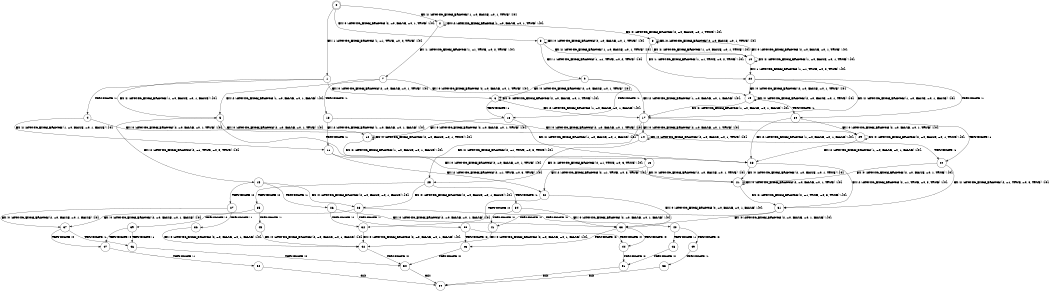 digraph BCG {
size = "7, 10.5";
center = TRUE;
node [shape = circle];
0 [peripheries = 2];
0 -> 1 [label = "EX !1 !ATOMIC_EXCH_BRANCH (1, +1, TRUE, +0, 2, TRUE) !{0}"];
0 -> 2 [label = "EX !2 !ATOMIC_EXCH_BRANCH (1, +0, FALSE, +0, 1, TRUE) !{0}"];
0 -> 3 [label = "EX !0 !ATOMIC_EXCH_BRANCH (2, +0, FALSE, +0, 1, TRUE) !{0}"];
1 -> 4 [label = "TERMINATE !1"];
1 -> 5 [label = "EX !2 !ATOMIC_EXCH_BRANCH (1, +0, FALSE, +0, 1, FALSE) !{0}"];
1 -> 6 [label = "EX !0 !ATOMIC_EXCH_BRANCH (2, +0, FALSE, +0, 1, TRUE) !{0}"];
2 -> 7 [label = "EX !1 !ATOMIC_EXCH_BRANCH (1, +1, TRUE, +0, 2, TRUE) !{0}"];
2 -> 8 [label = "EX !0 !ATOMIC_EXCH_BRANCH (2, +0, FALSE, +0, 1, TRUE) !{0}"];
2 -> 2 [label = "EX !2 !ATOMIC_EXCH_BRANCH (1, +0, FALSE, +0, 1, TRUE) !{0}"];
3 -> 9 [label = "EX !1 !ATOMIC_EXCH_BRANCH (1, +1, TRUE, +0, 2, TRUE) !{0}"];
3 -> 10 [label = "EX !2 !ATOMIC_EXCH_BRANCH (1, +0, FALSE, +0, 1, TRUE) !{0}"];
3 -> 3 [label = "EX !0 !ATOMIC_EXCH_BRANCH (2, +0, FALSE, +0, 1, TRUE) !{0}"];
4 -> 11 [label = "EX !2 !ATOMIC_EXCH_BRANCH (1, +0, FALSE, +0, 1, FALSE) !{0}"];
4 -> 12 [label = "EX !0 !ATOMIC_EXCH_BRANCH (2, +0, FALSE, +0, 1, TRUE) !{0}"];
5 -> 13 [label = "TERMINATE !1"];
5 -> 14 [label = "EX !0 !ATOMIC_EXCH_BRANCH (2, +0, FALSE, +0, 1, TRUE) !{0}"];
5 -> 15 [label = "EX !2 !ATOMIC_EXCH_BRANCH (2, +1, TRUE, +0, 3, TRUE) !{0}"];
6 -> 16 [label = "TERMINATE !1"];
6 -> 17 [label = "EX !2 !ATOMIC_EXCH_BRANCH (1, +0, FALSE, +0, 1, FALSE) !{0}"];
6 -> 6 [label = "EX !0 !ATOMIC_EXCH_BRANCH (2, +0, FALSE, +0, 1, TRUE) !{0}"];
7 -> 18 [label = "TERMINATE !1"];
7 -> 19 [label = "EX !0 !ATOMIC_EXCH_BRANCH (2, +0, FALSE, +0, 1, TRUE) !{0}"];
7 -> 5 [label = "EX !2 !ATOMIC_EXCH_BRANCH (1, +0, FALSE, +0, 1, FALSE) !{0}"];
8 -> 20 [label = "EX !1 !ATOMIC_EXCH_BRANCH (1, +1, TRUE, +0, 2, TRUE) !{0}"];
8 -> 10 [label = "EX !2 !ATOMIC_EXCH_BRANCH (1, +0, FALSE, +0, 1, TRUE) !{0}"];
8 -> 8 [label = "EX !0 !ATOMIC_EXCH_BRANCH (2, +0, FALSE, +0, 1, TRUE) !{0}"];
9 -> 16 [label = "TERMINATE !1"];
9 -> 17 [label = "EX !2 !ATOMIC_EXCH_BRANCH (1, +0, FALSE, +0, 1, FALSE) !{0}"];
9 -> 6 [label = "EX !0 !ATOMIC_EXCH_BRANCH (2, +0, FALSE, +0, 1, TRUE) !{0}"];
10 -> 20 [label = "EX !1 !ATOMIC_EXCH_BRANCH (1, +1, TRUE, +0, 2, TRUE) !{0}"];
10 -> 10 [label = "EX !2 !ATOMIC_EXCH_BRANCH (1, +0, FALSE, +0, 1, TRUE) !{0}"];
10 -> 8 [label = "EX !0 !ATOMIC_EXCH_BRANCH (2, +0, FALSE, +0, 1, TRUE) !{0}"];
11 -> 21 [label = "EX !0 !ATOMIC_EXCH_BRANCH (2, +0, FALSE, +0, 1, TRUE) !{0}"];
11 -> 22 [label = "EX !2 !ATOMIC_EXCH_BRANCH (2, +1, TRUE, +0, 3, TRUE) !{0}"];
12 -> 23 [label = "EX !2 !ATOMIC_EXCH_BRANCH (1, +0, FALSE, +0, 1, FALSE) !{0}"];
12 -> 12 [label = "EX !0 !ATOMIC_EXCH_BRANCH (2, +0, FALSE, +0, 1, TRUE) !{0}"];
13 -> 21 [label = "EX !0 !ATOMIC_EXCH_BRANCH (2, +0, FALSE, +0, 1, TRUE) !{0}"];
13 -> 22 [label = "EX !2 !ATOMIC_EXCH_BRANCH (2, +1, TRUE, +0, 3, TRUE) !{0}"];
14 -> 24 [label = "TERMINATE !1"];
14 -> 25 [label = "EX !2 !ATOMIC_EXCH_BRANCH (2, +1, TRUE, +0, 3, TRUE) !{0}"];
14 -> 14 [label = "EX !0 !ATOMIC_EXCH_BRANCH (2, +0, FALSE, +0, 1, TRUE) !{0}"];
15 -> 26 [label = "TERMINATE !1"];
15 -> 27 [label = "TERMINATE !2"];
15 -> 28 [label = "EX !0 !ATOMIC_EXCH_BRANCH (2, +0, FALSE, +0, 1, FALSE) !{0}"];
16 -> 23 [label = "EX !2 !ATOMIC_EXCH_BRANCH (1, +0, FALSE, +0, 1, FALSE) !{0}"];
16 -> 12 [label = "EX !0 !ATOMIC_EXCH_BRANCH (2, +0, FALSE, +0, 1, TRUE) !{0}"];
17 -> 24 [label = "TERMINATE !1"];
17 -> 25 [label = "EX !2 !ATOMIC_EXCH_BRANCH (2, +1, TRUE, +0, 3, TRUE) !{0}"];
17 -> 14 [label = "EX !0 !ATOMIC_EXCH_BRANCH (2, +0, FALSE, +0, 1, TRUE) !{0}"];
18 -> 29 [label = "EX !0 !ATOMIC_EXCH_BRANCH (2, +0, FALSE, +0, 1, TRUE) !{0}"];
18 -> 11 [label = "EX !2 !ATOMIC_EXCH_BRANCH (1, +0, FALSE, +0, 1, FALSE) !{0}"];
19 -> 30 [label = "TERMINATE !1"];
19 -> 17 [label = "EX !2 !ATOMIC_EXCH_BRANCH (1, +0, FALSE, +0, 1, FALSE) !{0}"];
19 -> 19 [label = "EX !0 !ATOMIC_EXCH_BRANCH (2, +0, FALSE, +0, 1, TRUE) !{0}"];
20 -> 30 [label = "TERMINATE !1"];
20 -> 17 [label = "EX !2 !ATOMIC_EXCH_BRANCH (1, +0, FALSE, +0, 1, FALSE) !{0}"];
20 -> 19 [label = "EX !0 !ATOMIC_EXCH_BRANCH (2, +0, FALSE, +0, 1, TRUE) !{0}"];
21 -> 31 [label = "EX !2 !ATOMIC_EXCH_BRANCH (2, +1, TRUE, +0, 3, TRUE) !{0}"];
21 -> 21 [label = "EX !0 !ATOMIC_EXCH_BRANCH (2, +0, FALSE, +0, 1, TRUE) !{0}"];
22 -> 32 [label = "TERMINATE !2"];
22 -> 33 [label = "EX !0 !ATOMIC_EXCH_BRANCH (2, +0, FALSE, +0, 1, FALSE) !{0}"];
23 -> 31 [label = "EX !2 !ATOMIC_EXCH_BRANCH (2, +1, TRUE, +0, 3, TRUE) !{0}"];
23 -> 21 [label = "EX !0 !ATOMIC_EXCH_BRANCH (2, +0, FALSE, +0, 1, TRUE) !{0}"];
24 -> 31 [label = "EX !2 !ATOMIC_EXCH_BRANCH (2, +1, TRUE, +0, 3, TRUE) !{0}"];
24 -> 21 [label = "EX !0 !ATOMIC_EXCH_BRANCH (2, +0, FALSE, +0, 1, TRUE) !{0}"];
25 -> 34 [label = "TERMINATE !1"];
25 -> 35 [label = "TERMINATE !2"];
25 -> 28 [label = "EX !0 !ATOMIC_EXCH_BRANCH (2, +0, FALSE, +0, 1, FALSE) !{0}"];
26 -> 32 [label = "TERMINATE !2"];
26 -> 33 [label = "EX !0 !ATOMIC_EXCH_BRANCH (2, +0, FALSE, +0, 1, FALSE) !{0}"];
27 -> 36 [label = "TERMINATE !1"];
27 -> 37 [label = "EX !0 !ATOMIC_EXCH_BRANCH (2, +0, FALSE, +0, 1, FALSE) !{0}"];
28 -> 38 [label = "TERMINATE !1"];
28 -> 39 [label = "TERMINATE !2"];
28 -> 40 [label = "TERMINATE !0"];
29 -> 23 [label = "EX !2 !ATOMIC_EXCH_BRANCH (1, +0, FALSE, +0, 1, FALSE) !{0}"];
29 -> 29 [label = "EX !0 !ATOMIC_EXCH_BRANCH (2, +0, FALSE, +0, 1, TRUE) !{0}"];
30 -> 23 [label = "EX !2 !ATOMIC_EXCH_BRANCH (1, +0, FALSE, +0, 1, FALSE) !{0}"];
30 -> 29 [label = "EX !0 !ATOMIC_EXCH_BRANCH (2, +0, FALSE, +0, 1, TRUE) !{0}"];
31 -> 41 [label = "TERMINATE !2"];
31 -> 33 [label = "EX !0 !ATOMIC_EXCH_BRANCH (2, +0, FALSE, +0, 1, FALSE) !{0}"];
32 -> 42 [label = "EX !0 !ATOMIC_EXCH_BRANCH (2, +0, FALSE, +0, 1, FALSE) !{0}"];
33 -> 43 [label = "TERMINATE !2"];
33 -> 44 [label = "TERMINATE !0"];
34 -> 41 [label = "TERMINATE !2"];
34 -> 33 [label = "EX !0 !ATOMIC_EXCH_BRANCH (2, +0, FALSE, +0, 1, FALSE) !{0}"];
35 -> 45 [label = "TERMINATE !1"];
35 -> 37 [label = "EX !0 !ATOMIC_EXCH_BRANCH (2, +0, FALSE, +0, 1, FALSE) !{0}"];
36 -> 42 [label = "EX !0 !ATOMIC_EXCH_BRANCH (2, +0, FALSE, +0, 1, FALSE) !{0}"];
37 -> 46 [label = "TERMINATE !1"];
37 -> 47 [label = "TERMINATE !0"];
38 -> 43 [label = "TERMINATE !2"];
38 -> 44 [label = "TERMINATE !0"];
39 -> 46 [label = "TERMINATE !1"];
39 -> 47 [label = "TERMINATE !0"];
40 -> 48 [label = "TERMINATE !1"];
40 -> 49 [label = "TERMINATE !2"];
41 -> 42 [label = "EX !0 !ATOMIC_EXCH_BRANCH (2, +0, FALSE, +0, 1, FALSE) !{0}"];
42 -> 50 [label = "TERMINATE !0"];
43 -> 50 [label = "TERMINATE !0"];
44 -> 51 [label = "TERMINATE !2"];
45 -> 42 [label = "EX !0 !ATOMIC_EXCH_BRANCH (2, +0, FALSE, +0, 1, FALSE) !{0}"];
46 -> 50 [label = "TERMINATE !0"];
47 -> 52 [label = "TERMINATE !1"];
48 -> 51 [label = "TERMINATE !2"];
49 -> 53 [label = "TERMINATE !1"];
50 -> 54 [label = "exit"];
51 -> 54 [label = "exit"];
52 -> 54 [label = "exit"];
53 -> 54 [label = "exit"];
}
